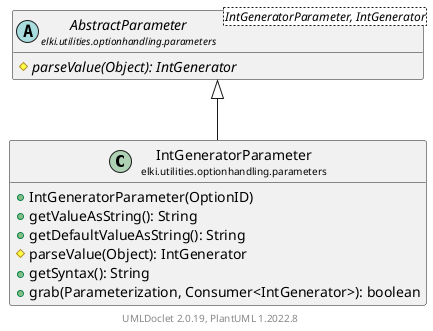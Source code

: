 @startuml
    remove .*\.(Instance|Par|Parameterizer|Factory)$
    set namespaceSeparator none
    hide empty fields
    hide empty methods

    class "<size:14>IntGeneratorParameter\n<size:10>elki.utilities.optionhandling.parameters" as elki.utilities.optionhandling.parameters.IntGeneratorParameter [[IntGeneratorParameter.html]] {
        +IntGeneratorParameter(OptionID)
        +getValueAsString(): String
        +getDefaultValueAsString(): String
        #parseValue(Object): IntGenerator
        +getSyntax(): String
        +grab(Parameterization, Consumer<IntGenerator>): boolean
    }

    abstract class "<size:14>AbstractParameter\n<size:10>elki.utilities.optionhandling.parameters" as elki.utilities.optionhandling.parameters.AbstractParameter<IntGeneratorParameter, IntGenerator> [[AbstractParameter.html]] {
        {abstract} #parseValue(Object): IntGenerator
    }

    elki.utilities.optionhandling.parameters.AbstractParameter <|-- elki.utilities.optionhandling.parameters.IntGeneratorParameter

    center footer UMLDoclet 2.0.19, PlantUML 1.2022.8
@enduml
